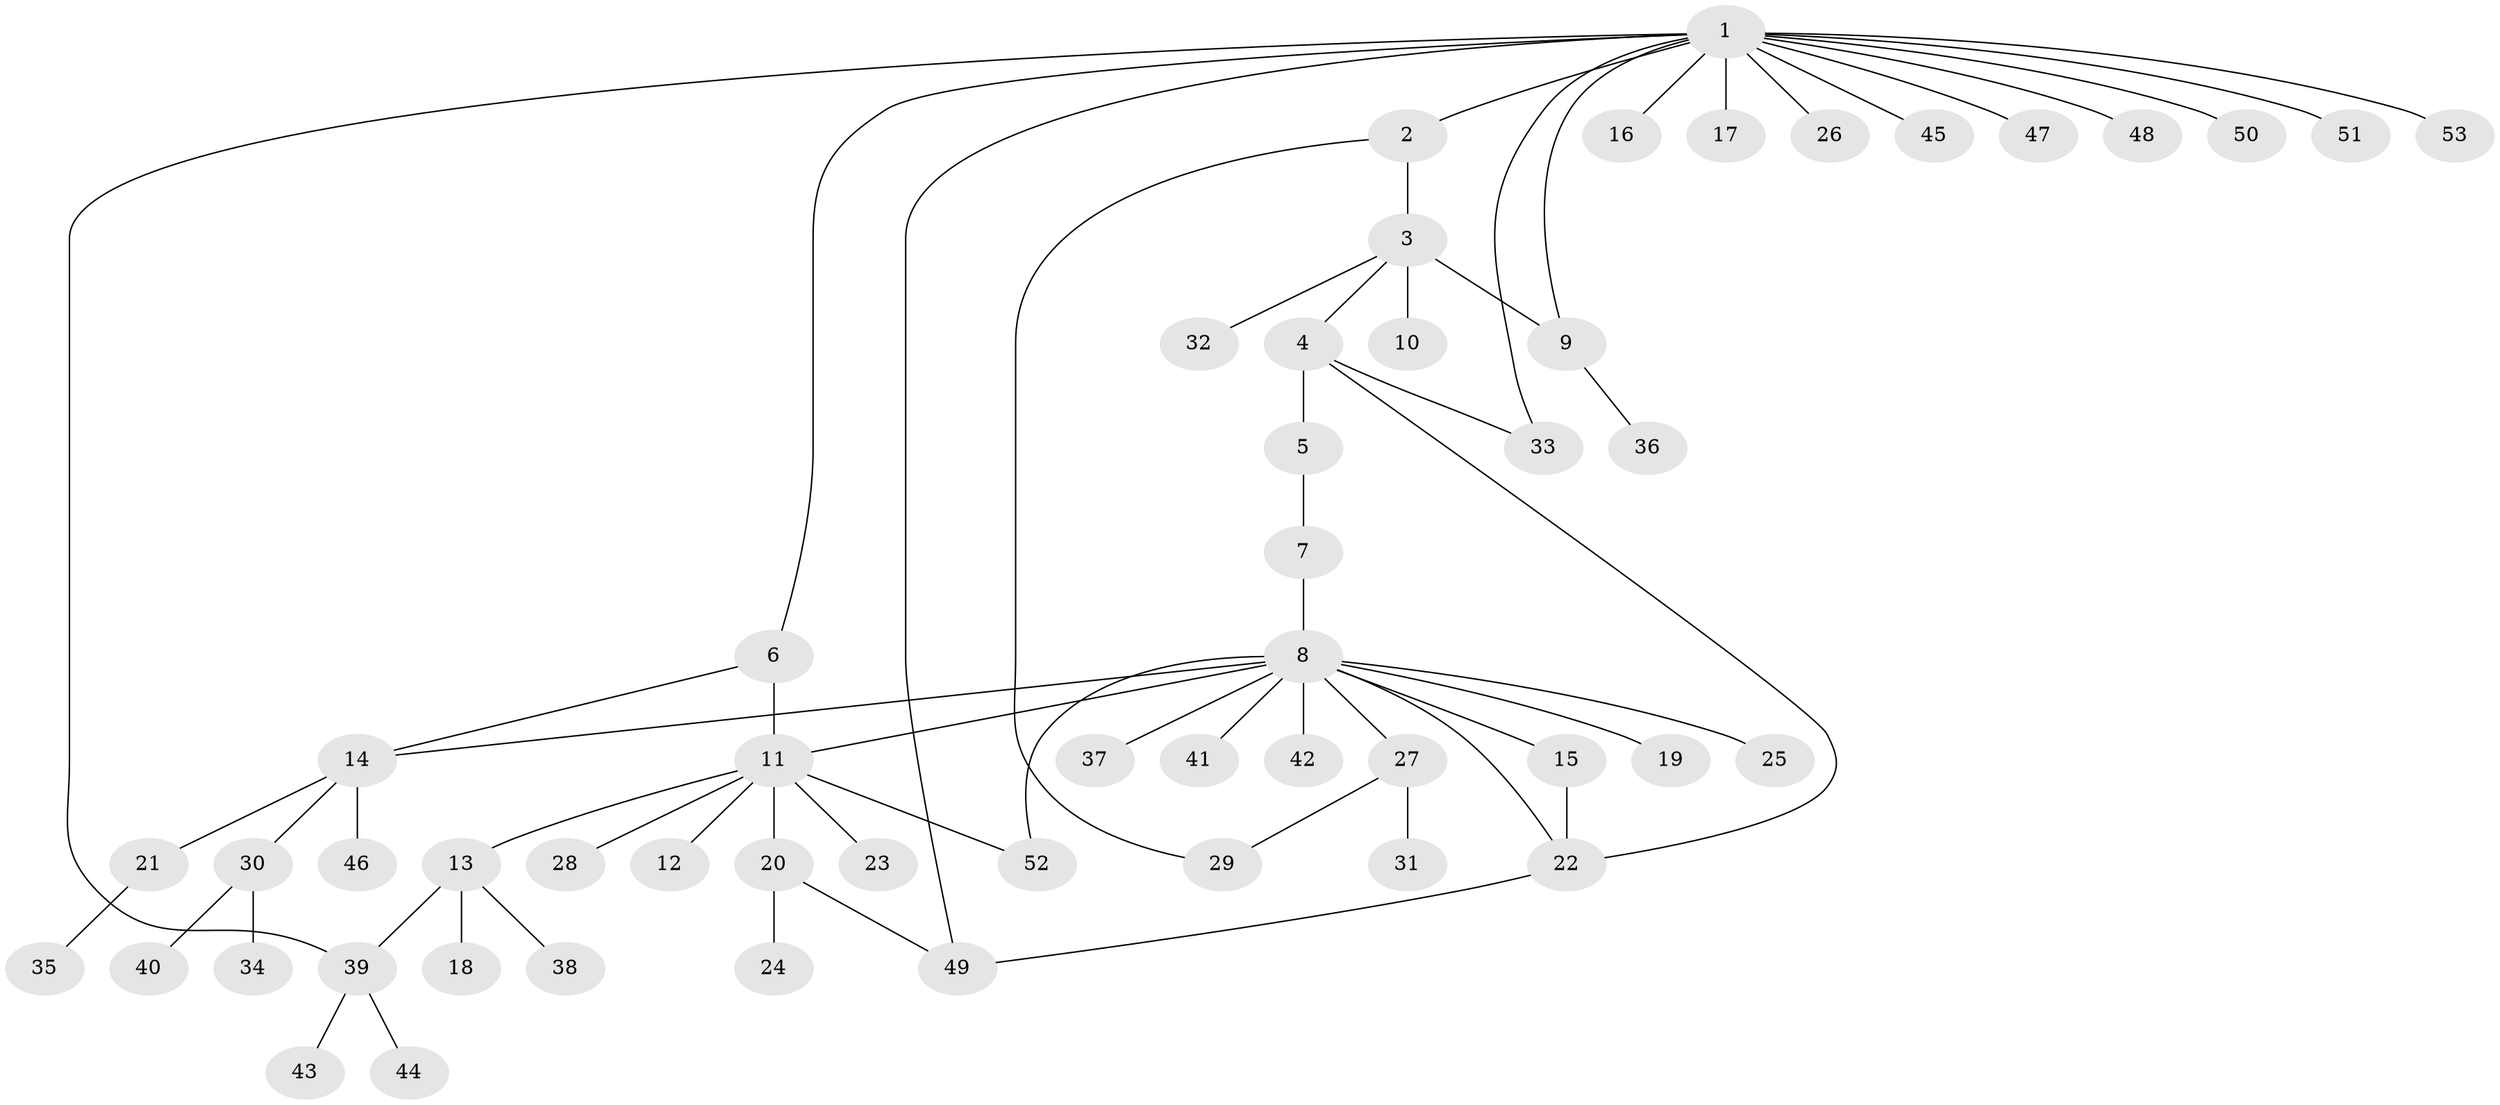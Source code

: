 // original degree distribution, {1: 0.5632183908045977, 16: 0.011494252873563218, 4: 0.08045977011494253, 7: 0.011494252873563218, 5: 0.034482758620689655, 3: 0.05747126436781609, 2: 0.20689655172413793, 13: 0.011494252873563218, 9: 0.011494252873563218, 6: 0.011494252873563218}
// Generated by graph-tools (version 1.1) at 2025/50/03/04/25 22:50:39]
// undirected, 53 vertices, 63 edges
graph export_dot {
  node [color=gray90,style=filled];
  1;
  2;
  3;
  4;
  5;
  6;
  7;
  8;
  9;
  10;
  11;
  12;
  13;
  14;
  15;
  16;
  17;
  18;
  19;
  20;
  21;
  22;
  23;
  24;
  25;
  26;
  27;
  28;
  29;
  30;
  31;
  32;
  33;
  34;
  35;
  36;
  37;
  38;
  39;
  40;
  41;
  42;
  43;
  44;
  45;
  46;
  47;
  48;
  49;
  50;
  51;
  52;
  53;
  1 -- 2 [weight=1.0];
  1 -- 6 [weight=1.0];
  1 -- 9 [weight=1.0];
  1 -- 16 [weight=1.0];
  1 -- 17 [weight=1.0];
  1 -- 26 [weight=1.0];
  1 -- 33 [weight=1.0];
  1 -- 39 [weight=1.0];
  1 -- 45 [weight=1.0];
  1 -- 47 [weight=1.0];
  1 -- 48 [weight=1.0];
  1 -- 49 [weight=1.0];
  1 -- 50 [weight=1.0];
  1 -- 51 [weight=1.0];
  1 -- 53 [weight=1.0];
  2 -- 3 [weight=1.0];
  2 -- 29 [weight=1.0];
  3 -- 4 [weight=1.0];
  3 -- 9 [weight=1.0];
  3 -- 10 [weight=2.0];
  3 -- 32 [weight=1.0];
  4 -- 5 [weight=1.0];
  4 -- 22 [weight=1.0];
  4 -- 33 [weight=1.0];
  5 -- 7 [weight=2.0];
  6 -- 11 [weight=1.0];
  6 -- 14 [weight=1.0];
  7 -- 8 [weight=1.0];
  8 -- 11 [weight=1.0];
  8 -- 14 [weight=1.0];
  8 -- 15 [weight=1.0];
  8 -- 19 [weight=1.0];
  8 -- 22 [weight=1.0];
  8 -- 25 [weight=1.0];
  8 -- 27 [weight=1.0];
  8 -- 37 [weight=1.0];
  8 -- 41 [weight=1.0];
  8 -- 42 [weight=1.0];
  8 -- 52 [weight=1.0];
  9 -- 36 [weight=1.0];
  11 -- 12 [weight=1.0];
  11 -- 13 [weight=1.0];
  11 -- 20 [weight=1.0];
  11 -- 23 [weight=1.0];
  11 -- 28 [weight=1.0];
  11 -- 52 [weight=1.0];
  13 -- 18 [weight=1.0];
  13 -- 38 [weight=1.0];
  13 -- 39 [weight=1.0];
  14 -- 21 [weight=1.0];
  14 -- 30 [weight=1.0];
  14 -- 46 [weight=1.0];
  15 -- 22 [weight=2.0];
  20 -- 24 [weight=1.0];
  20 -- 49 [weight=1.0];
  21 -- 35 [weight=1.0];
  22 -- 49 [weight=1.0];
  27 -- 29 [weight=1.0];
  27 -- 31 [weight=1.0];
  30 -- 34 [weight=1.0];
  30 -- 40 [weight=1.0];
  39 -- 43 [weight=1.0];
  39 -- 44 [weight=1.0];
}
